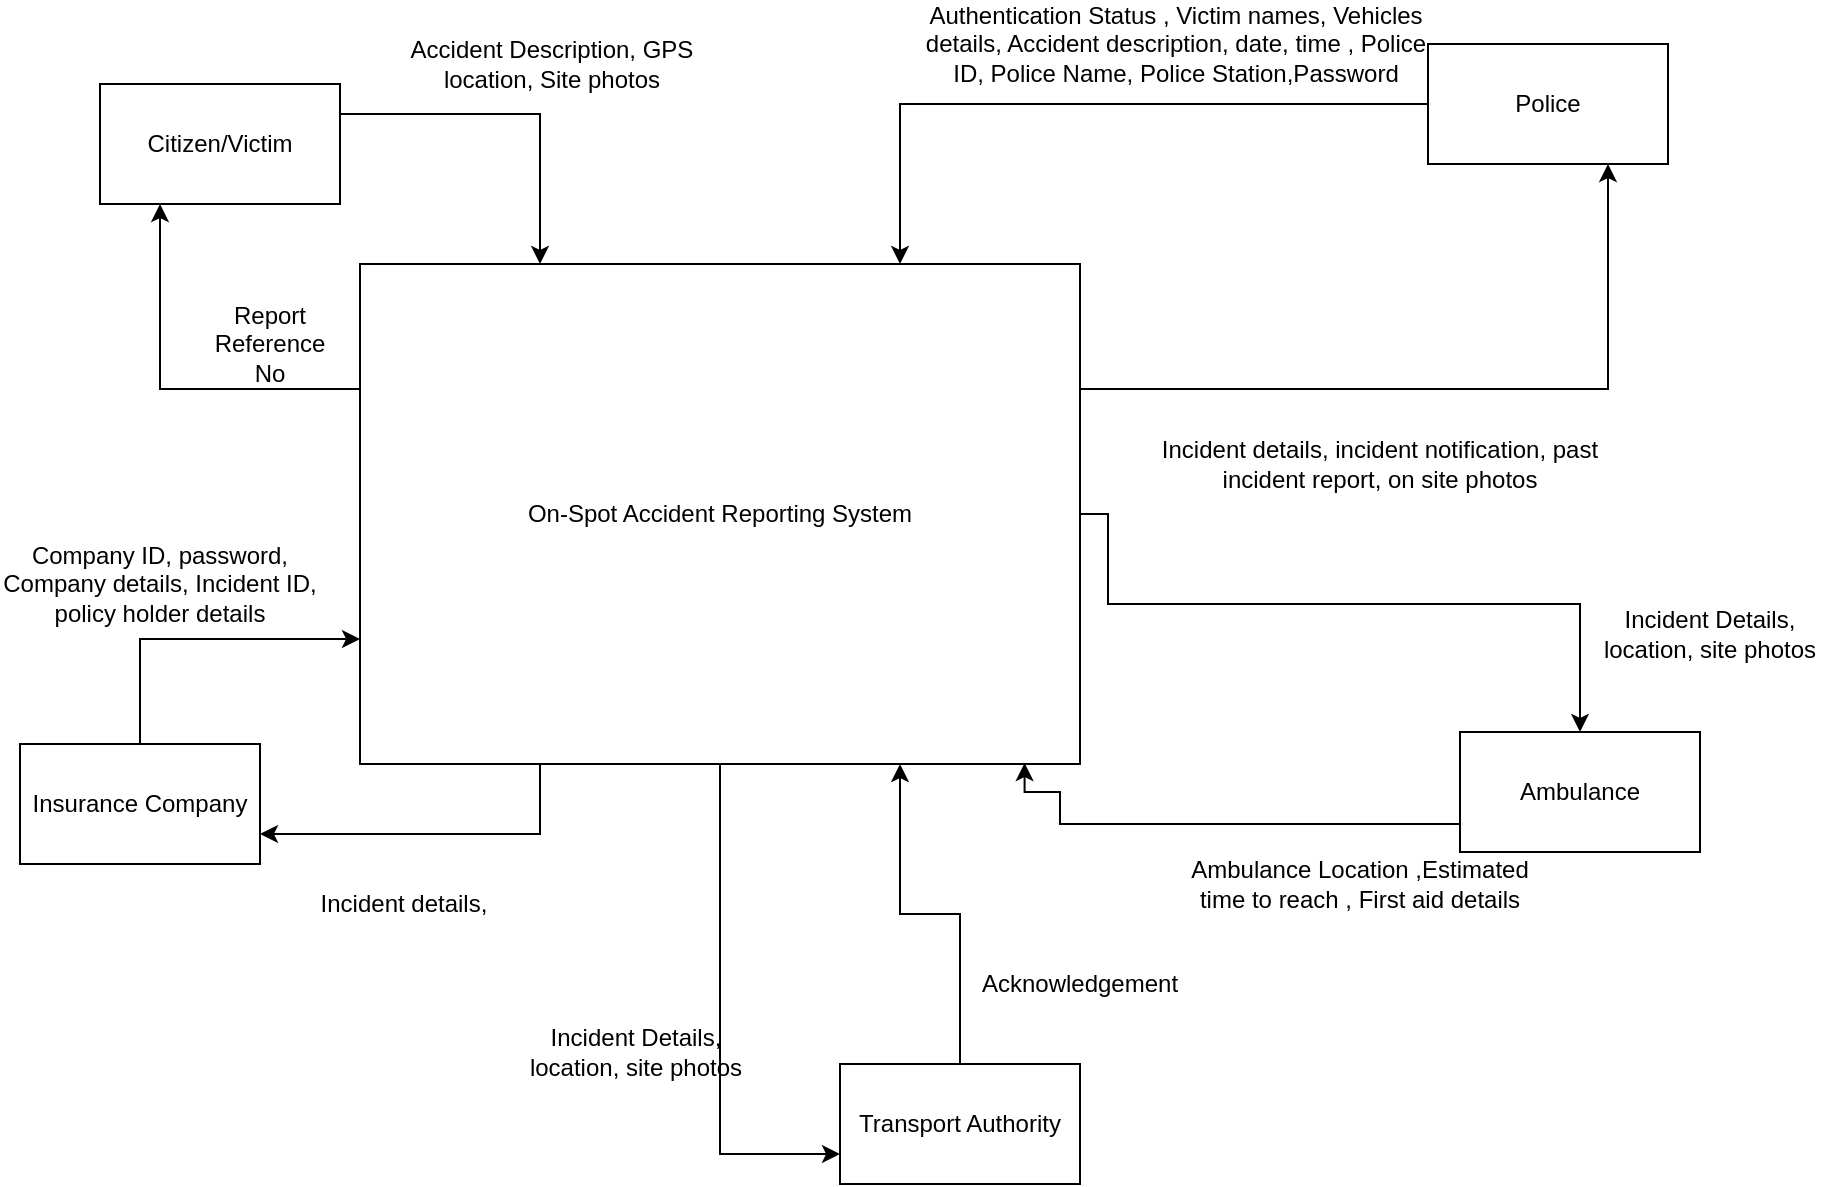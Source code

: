 <mxfile version="11.3.0" type="device" pages="1"><diagram id="elmg8S7AgVhJWVJ6mYVz" name="Page-1"><mxGraphModel dx="1010" dy="579" grid="1" gridSize="10" guides="1" tooltips="1" connect="1" arrows="1" fold="1" page="1" pageScale="1" pageWidth="850" pageHeight="1100" math="0" shadow="0"><root><mxCell id="0"/><mxCell id="1" parent="0"/><mxCell id="x0a-ZqsyO3unEKVrWJD8-7" style="edgeStyle=orthogonalEdgeStyle;rounded=0;orthogonalLoop=1;jettySize=auto;html=1;exitX=0.25;exitY=1;exitDx=0;exitDy=0;entryX=1;entryY=0.75;entryDx=0;entryDy=0;" parent="1" source="x0a-ZqsyO3unEKVrWJD8-1" target="x0a-ZqsyO3unEKVrWJD8-4" edge="1"><mxGeometry relative="1" as="geometry"/></mxCell><mxCell id="x0a-ZqsyO3unEKVrWJD8-10" style="edgeStyle=orthogonalEdgeStyle;rounded=0;orthogonalLoop=1;jettySize=auto;html=1;exitX=0.5;exitY=1;exitDx=0;exitDy=0;entryX=0;entryY=0.75;entryDx=0;entryDy=0;" parent="1" source="x0a-ZqsyO3unEKVrWJD8-1" target="x0a-ZqsyO3unEKVrWJD8-8" edge="1"><mxGeometry relative="1" as="geometry"/></mxCell><mxCell id="x0a-ZqsyO3unEKVrWJD8-12" style="edgeStyle=orthogonalEdgeStyle;rounded=0;orthogonalLoop=1;jettySize=auto;html=1;exitX=1;exitY=0.25;exitDx=0;exitDy=0;entryX=0.75;entryY=1;entryDx=0;entryDy=0;" parent="1" source="x0a-ZqsyO3unEKVrWJD8-1" target="x0a-ZqsyO3unEKVrWJD8-3" edge="1"><mxGeometry relative="1" as="geometry"/></mxCell><mxCell id="x0a-ZqsyO3unEKVrWJD8-14" style="edgeStyle=orthogonalEdgeStyle;rounded=0;orthogonalLoop=1;jettySize=auto;html=1;exitX=0;exitY=0.25;exitDx=0;exitDy=0;entryX=0.25;entryY=1;entryDx=0;entryDy=0;" parent="1" source="x0a-ZqsyO3unEKVrWJD8-1" target="x0a-ZqsyO3unEKVrWJD8-2" edge="1"><mxGeometry relative="1" as="geometry"/></mxCell><mxCell id="x0a-ZqsyO3unEKVrWJD8-32" style="edgeStyle=orthogonalEdgeStyle;rounded=0;orthogonalLoop=1;jettySize=auto;html=1;exitX=1;exitY=0.5;exitDx=0;exitDy=0;entryX=0.5;entryY=0;entryDx=0;entryDy=0;" parent="1" source="x0a-ZqsyO3unEKVrWJD8-1" target="x0a-ZqsyO3unEKVrWJD8-30" edge="1"><mxGeometry relative="1" as="geometry"><Array as="points"><mxPoint x="584" y="370"/><mxPoint x="820" y="370"/></Array></mxGeometry></mxCell><mxCell id="x0a-ZqsyO3unEKVrWJD8-1" value="On-Spot Accident Reporting System" style="rounded=0;whiteSpace=wrap;html=1;" parent="1" vertex="1"><mxGeometry x="210" y="200" width="360" height="250" as="geometry"/></mxCell><mxCell id="x0a-ZqsyO3unEKVrWJD8-13" style="edgeStyle=orthogonalEdgeStyle;rounded=0;orthogonalLoop=1;jettySize=auto;html=1;exitX=1;exitY=0.25;exitDx=0;exitDy=0;entryX=0.25;entryY=0;entryDx=0;entryDy=0;" parent="1" source="x0a-ZqsyO3unEKVrWJD8-2" target="x0a-ZqsyO3unEKVrWJD8-1" edge="1"><mxGeometry relative="1" as="geometry"/></mxCell><mxCell id="x0a-ZqsyO3unEKVrWJD8-2" value="Citizen/Victim" style="rounded=0;whiteSpace=wrap;html=1;" parent="1" vertex="1"><mxGeometry x="80" y="110" width="120" height="60" as="geometry"/></mxCell><mxCell id="x0a-ZqsyO3unEKVrWJD8-11" style="edgeStyle=orthogonalEdgeStyle;rounded=0;orthogonalLoop=1;jettySize=auto;html=1;exitX=0;exitY=0.5;exitDx=0;exitDy=0;entryX=0.75;entryY=0;entryDx=0;entryDy=0;" parent="1" source="x0a-ZqsyO3unEKVrWJD8-3" target="x0a-ZqsyO3unEKVrWJD8-1" edge="1"><mxGeometry relative="1" as="geometry"/></mxCell><mxCell id="x0a-ZqsyO3unEKVrWJD8-3" value="Police" style="rounded=0;whiteSpace=wrap;html=1;" parent="1" vertex="1"><mxGeometry x="744" y="90" width="120" height="60" as="geometry"/></mxCell><mxCell id="x0a-ZqsyO3unEKVrWJD8-6" style="edgeStyle=orthogonalEdgeStyle;rounded=0;orthogonalLoop=1;jettySize=auto;html=1;exitX=0.5;exitY=0;exitDx=0;exitDy=0;entryX=0;entryY=0.75;entryDx=0;entryDy=0;" parent="1" source="x0a-ZqsyO3unEKVrWJD8-4" target="x0a-ZqsyO3unEKVrWJD8-1" edge="1"><mxGeometry relative="1" as="geometry"/></mxCell><mxCell id="x0a-ZqsyO3unEKVrWJD8-4" value="Insurance Company" style="rounded=0;whiteSpace=wrap;html=1;" parent="1" vertex="1"><mxGeometry x="40" y="440" width="120" height="60" as="geometry"/></mxCell><mxCell id="x0a-ZqsyO3unEKVrWJD8-9" style="edgeStyle=orthogonalEdgeStyle;rounded=0;orthogonalLoop=1;jettySize=auto;html=1;exitX=0.5;exitY=0;exitDx=0;exitDy=0;entryX=0.75;entryY=1;entryDx=0;entryDy=0;" parent="1" source="x0a-ZqsyO3unEKVrWJD8-8" target="x0a-ZqsyO3unEKVrWJD8-1" edge="1"><mxGeometry relative="1" as="geometry"/></mxCell><mxCell id="x0a-ZqsyO3unEKVrWJD8-8" value="Transport Authority" style="rounded=0;whiteSpace=wrap;html=1;" parent="1" vertex="1"><mxGeometry x="450" y="600" width="120" height="60" as="geometry"/></mxCell><mxCell id="x0a-ZqsyO3unEKVrWJD8-16" value="Accident Description, GPS location, Site photos" style="text;html=1;strokeColor=none;fillColor=none;align=center;verticalAlign=middle;whiteSpace=wrap;rounded=0;" parent="1" vertex="1"><mxGeometry x="223" y="90" width="166" height="20" as="geometry"/></mxCell><mxCell id="x0a-ZqsyO3unEKVrWJD8-17" value="Report Reference No" style="text;html=1;strokeColor=none;fillColor=none;align=center;verticalAlign=middle;whiteSpace=wrap;rounded=0;" parent="1" vertex="1"><mxGeometry x="145" y="230" width="40" height="20" as="geometry"/></mxCell><mxCell id="x0a-ZqsyO3unEKVrWJD8-18" value="Authentication Status , Victim names, Vehicles details, Accident description, date, time , Police ID, Police Name, Police Station,Password&lt;br&gt;&amp;nbsp;" style="text;html=1;strokeColor=none;fillColor=none;align=center;verticalAlign=middle;whiteSpace=wrap;rounded=0;" parent="1" vertex="1"><mxGeometry x="483" y="70" width="270" height="54" as="geometry"/></mxCell><mxCell id="x0a-ZqsyO3unEKVrWJD8-19" value="Incident details, incident notification, past incident report, on site photos" style="text;html=1;strokeColor=none;fillColor=none;align=center;verticalAlign=middle;whiteSpace=wrap;rounded=0;" parent="1" vertex="1"><mxGeometry x="600" y="290" width="240" height="20" as="geometry"/></mxCell><mxCell id="x0a-ZqsyO3unEKVrWJD8-20" value="Ambulance Location ,Estimated time to reach , First aid details" style="text;html=1;strokeColor=none;fillColor=none;align=center;verticalAlign=middle;whiteSpace=wrap;rounded=0;" parent="1" vertex="1"><mxGeometry x="620" y="500" width="180" height="20" as="geometry"/></mxCell><mxCell id="x0a-ZqsyO3unEKVrWJD8-21" value="Acknowledgement" style="text;html=1;strokeColor=none;fillColor=none;align=center;verticalAlign=middle;whiteSpace=wrap;rounded=0;" parent="1" vertex="1"><mxGeometry x="550" y="550" width="40" height="20" as="geometry"/></mxCell><mxCell id="x0a-ZqsyO3unEKVrWJD8-22" value="Incident details," style="text;html=1;strokeColor=none;fillColor=none;align=center;verticalAlign=middle;whiteSpace=wrap;rounded=0;" parent="1" vertex="1"><mxGeometry x="180" y="510" width="104" height="20" as="geometry"/></mxCell><mxCell id="x0a-ZqsyO3unEKVrWJD8-23" value="Company ID, password, Company details, Incident ID,&lt;br&gt;policy holder details" style="text;html=1;strokeColor=none;fillColor=none;align=center;verticalAlign=middle;whiteSpace=wrap;rounded=0;" parent="1" vertex="1"><mxGeometry x="30" y="350" width="160" height="20" as="geometry"/></mxCell><mxCell id="x0a-ZqsyO3unEKVrWJD8-29" value="Incident Details, location, site photos" style="text;html=1;strokeColor=none;fillColor=none;align=center;verticalAlign=middle;whiteSpace=wrap;rounded=0;" parent="1" vertex="1"><mxGeometry x="291" y="584" width="114" height="20" as="geometry"/></mxCell><mxCell id="x0a-ZqsyO3unEKVrWJD8-31" style="edgeStyle=orthogonalEdgeStyle;rounded=0;orthogonalLoop=1;jettySize=auto;html=1;entryX=0.923;entryY=0.998;entryDx=0;entryDy=0;entryPerimeter=0;" parent="1" source="x0a-ZqsyO3unEKVrWJD8-30" target="x0a-ZqsyO3unEKVrWJD8-1" edge="1"><mxGeometry relative="1" as="geometry"><mxPoint x="560" y="470" as="targetPoint"/><Array as="points"><mxPoint x="560" y="480"/><mxPoint x="560" y="464"/></Array></mxGeometry></mxCell><mxCell id="x0a-ZqsyO3unEKVrWJD8-30" value="Ambulance" style="rounded=0;whiteSpace=wrap;html=1;" parent="1" vertex="1"><mxGeometry x="760" y="434" width="120" height="60" as="geometry"/></mxCell><mxCell id="x0a-ZqsyO3unEKVrWJD8-33" value="Incident Details, location, site photos" style="text;html=1;strokeColor=none;fillColor=none;align=center;verticalAlign=middle;whiteSpace=wrap;rounded=0;" parent="1" vertex="1"><mxGeometry x="830" y="370" width="110" height="30" as="geometry"/></mxCell></root></mxGraphModel></diagram></mxfile>